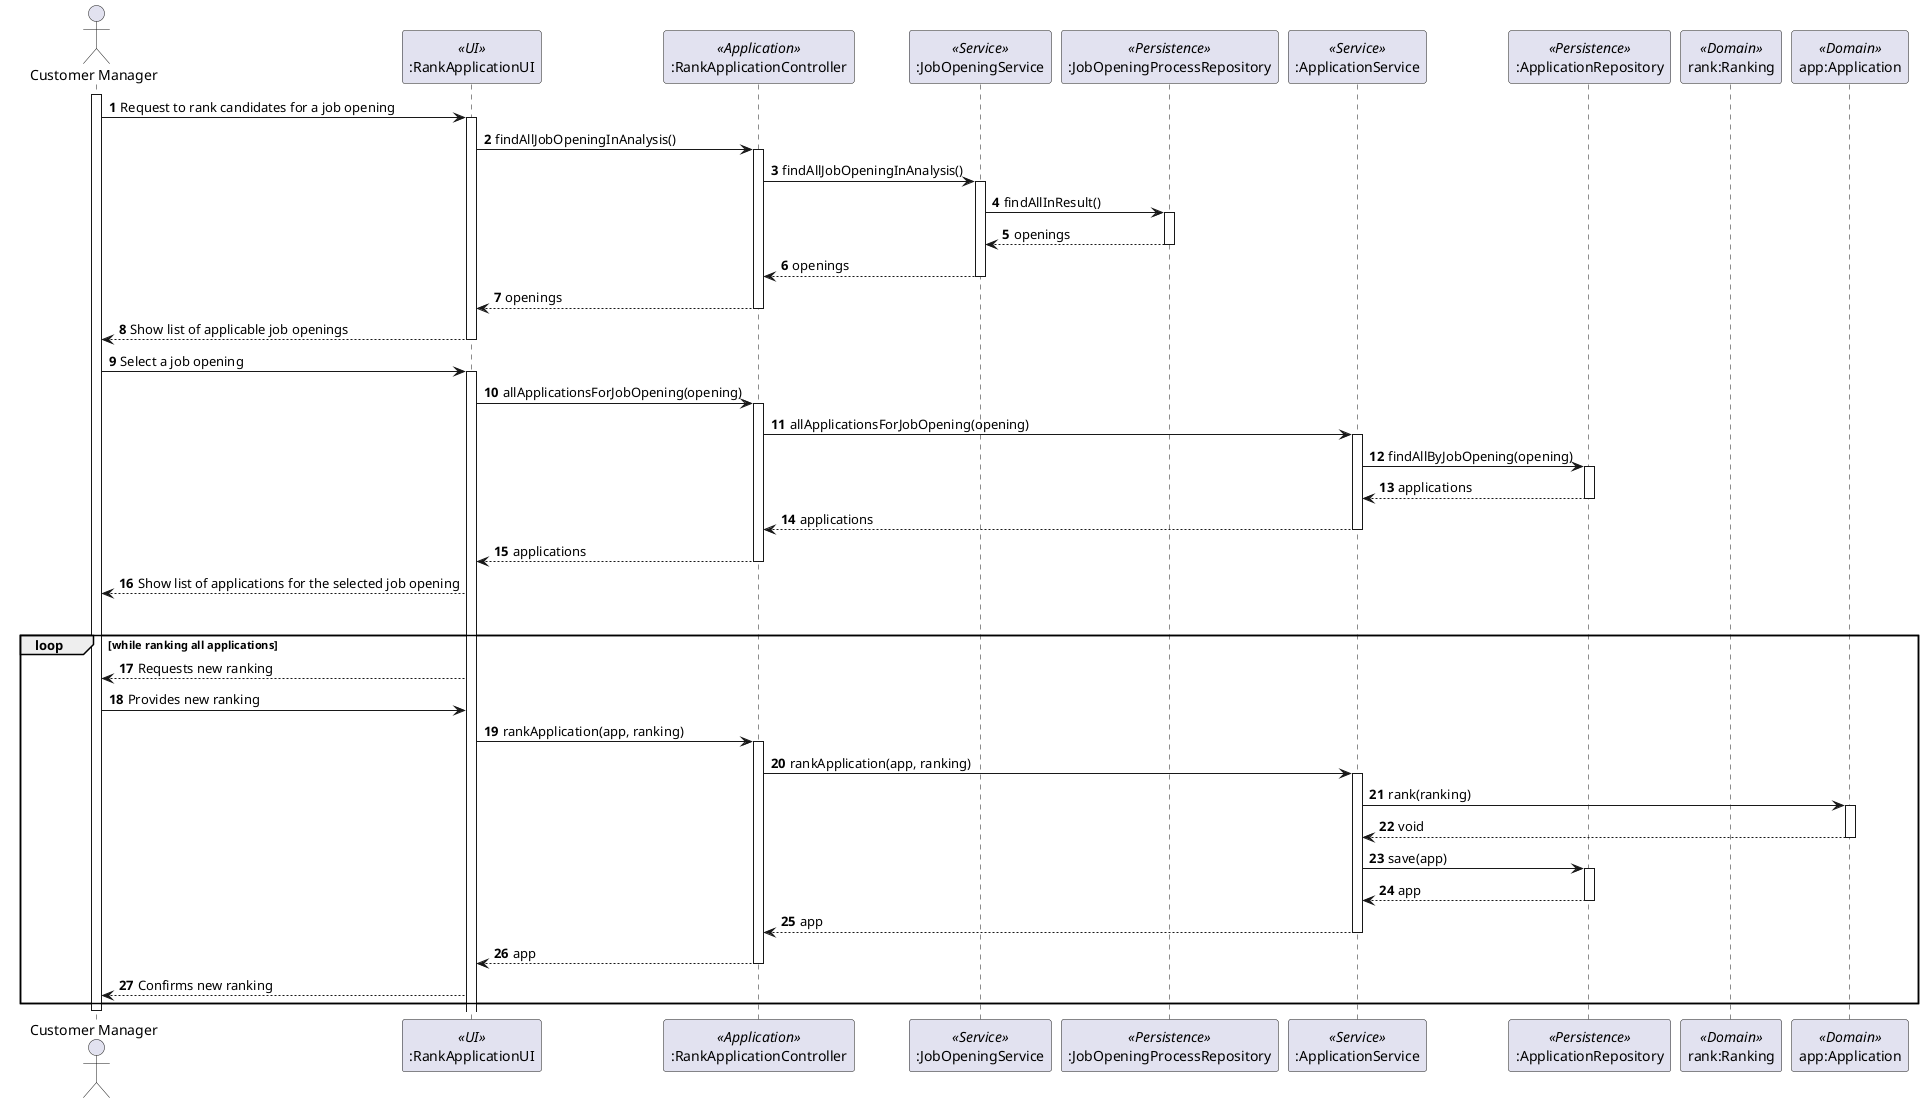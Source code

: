 @startuml

actor "Customer Manager" as Agent
participant ":RankApplicationUI" as ui <<UI>>
participant ":RankApplicationController" as ctrl <<Application>>
participant ":JobOpeningService" as jobServ <<Service>>
participant ":JobOpeningProcessRepository" as jobRepo <<Persistence>>
participant ":ApplicationService" as appServ <<Service>>
participant ":ApplicationRepository" as appRepo <<Persistence>>
participant "rank:Ranking" as rank <<Domain>>
participant "app:Application" as app <<Domain>>

autonumber

activate Agent

Agent -> ui: Request to rank candidates for a job opening
activate ui
ui -> ctrl: findAllJobOpeningInAnalysis()
activate ctrl
ctrl -> jobServ: findAllJobOpeningInAnalysis()
activate jobServ
jobServ -> jobRepo: findAllInResult()
activate jobRepo
jobRepo --> jobServ: openings
deactivate
jobServ --> ctrl: openings
deactivate
ctrl --> ui: openings
deactivate
ui --> Agent: Show list of applicable job openings
deactivate
Agent -> ui : Select a job opening
activate ui



ui -> ctrl: allApplicationsForJobOpening(opening)

activate ctrl

ctrl -> appServ: allApplicationsForJobOpening(opening)




activate appServ
appServ -> appRepo: findAllByJobOpening(opening)
activate appRepo
appRepo --> appServ: applications
deactivate

appServ --> ctrl: applications
deactivate

ctrl --> ui: applications
deactivate

ui --> Agent : Show list of applications for the selected job opening
alt User wants to re-rank an application
loop while ranking all applications

ui --> Agent : Requests new ranking

Agent -> ui : Provides new ranking
ui -> ctrl : rankApplication(app, ranking)

activate ctrl
ctrl -> appServ : rankApplication(app, ranking)

activate appServ

appServ -> app : rank(ranking)


activate app

app --> appServ : void

deactivate app



appServ -> appRepo : save(app)
activate appRepo
appRepo --> appServ : app
deactivate
appServ --> ctrl : app
deactivate
ctrl --> ui : app
deactivate
ui --> Agent  : Confirms new ranking


end loop

deactivate Agent



@enduml